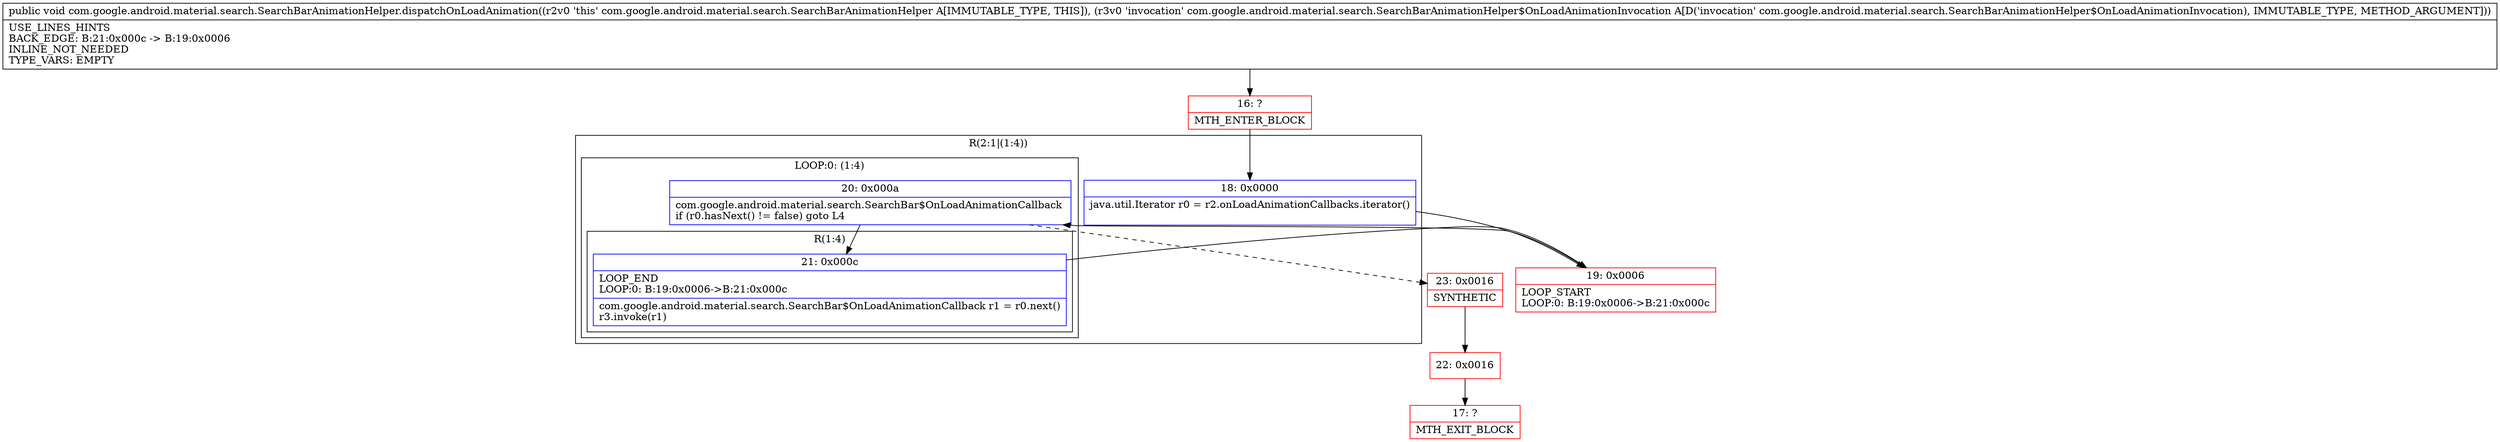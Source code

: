digraph "CFG forcom.google.android.material.search.SearchBarAnimationHelper.dispatchOnLoadAnimation(Lcom\/google\/android\/material\/search\/SearchBarAnimationHelper$OnLoadAnimationInvocation;)V" {
subgraph cluster_Region_417690527 {
label = "R(2:1|(1:4))";
node [shape=record,color=blue];
Node_18 [shape=record,label="{18\:\ 0x0000|java.util.Iterator r0 = r2.onLoadAnimationCallbacks.iterator()\l\l}"];
subgraph cluster_LoopRegion_1035792426 {
label = "LOOP:0: (1:4)";
node [shape=record,color=blue];
Node_20 [shape=record,label="{20\:\ 0x000a|com.google.android.material.search.SearchBar$OnLoadAnimationCallback \lif (r0.hasNext() != false) goto L4\l}"];
subgraph cluster_Region_148597534 {
label = "R(1:4)";
node [shape=record,color=blue];
Node_21 [shape=record,label="{21\:\ 0x000c|LOOP_END\lLOOP:0: B:19:0x0006\-\>B:21:0x000c\l|com.google.android.material.search.SearchBar$OnLoadAnimationCallback r1 = r0.next()\lr3.invoke(r1)\l}"];
}
}
}
Node_16 [shape=record,color=red,label="{16\:\ ?|MTH_ENTER_BLOCK\l}"];
Node_19 [shape=record,color=red,label="{19\:\ 0x0006|LOOP_START\lLOOP:0: B:19:0x0006\-\>B:21:0x000c\l}"];
Node_23 [shape=record,color=red,label="{23\:\ 0x0016|SYNTHETIC\l}"];
Node_22 [shape=record,color=red,label="{22\:\ 0x0016}"];
Node_17 [shape=record,color=red,label="{17\:\ ?|MTH_EXIT_BLOCK\l}"];
MethodNode[shape=record,label="{public void com.google.android.material.search.SearchBarAnimationHelper.dispatchOnLoadAnimation((r2v0 'this' com.google.android.material.search.SearchBarAnimationHelper A[IMMUTABLE_TYPE, THIS]), (r3v0 'invocation' com.google.android.material.search.SearchBarAnimationHelper$OnLoadAnimationInvocation A[D('invocation' com.google.android.material.search.SearchBarAnimationHelper$OnLoadAnimationInvocation), IMMUTABLE_TYPE, METHOD_ARGUMENT]))  | USE_LINES_HINTS\lBACK_EDGE: B:21:0x000c \-\> B:19:0x0006\lINLINE_NOT_NEEDED\lTYPE_VARS: EMPTY\l}"];
MethodNode -> Node_16;Node_18 -> Node_19;
Node_20 -> Node_21;
Node_20 -> Node_23[style=dashed];
Node_21 -> Node_19;
Node_16 -> Node_18;
Node_19 -> Node_20;
Node_23 -> Node_22;
Node_22 -> Node_17;
}


